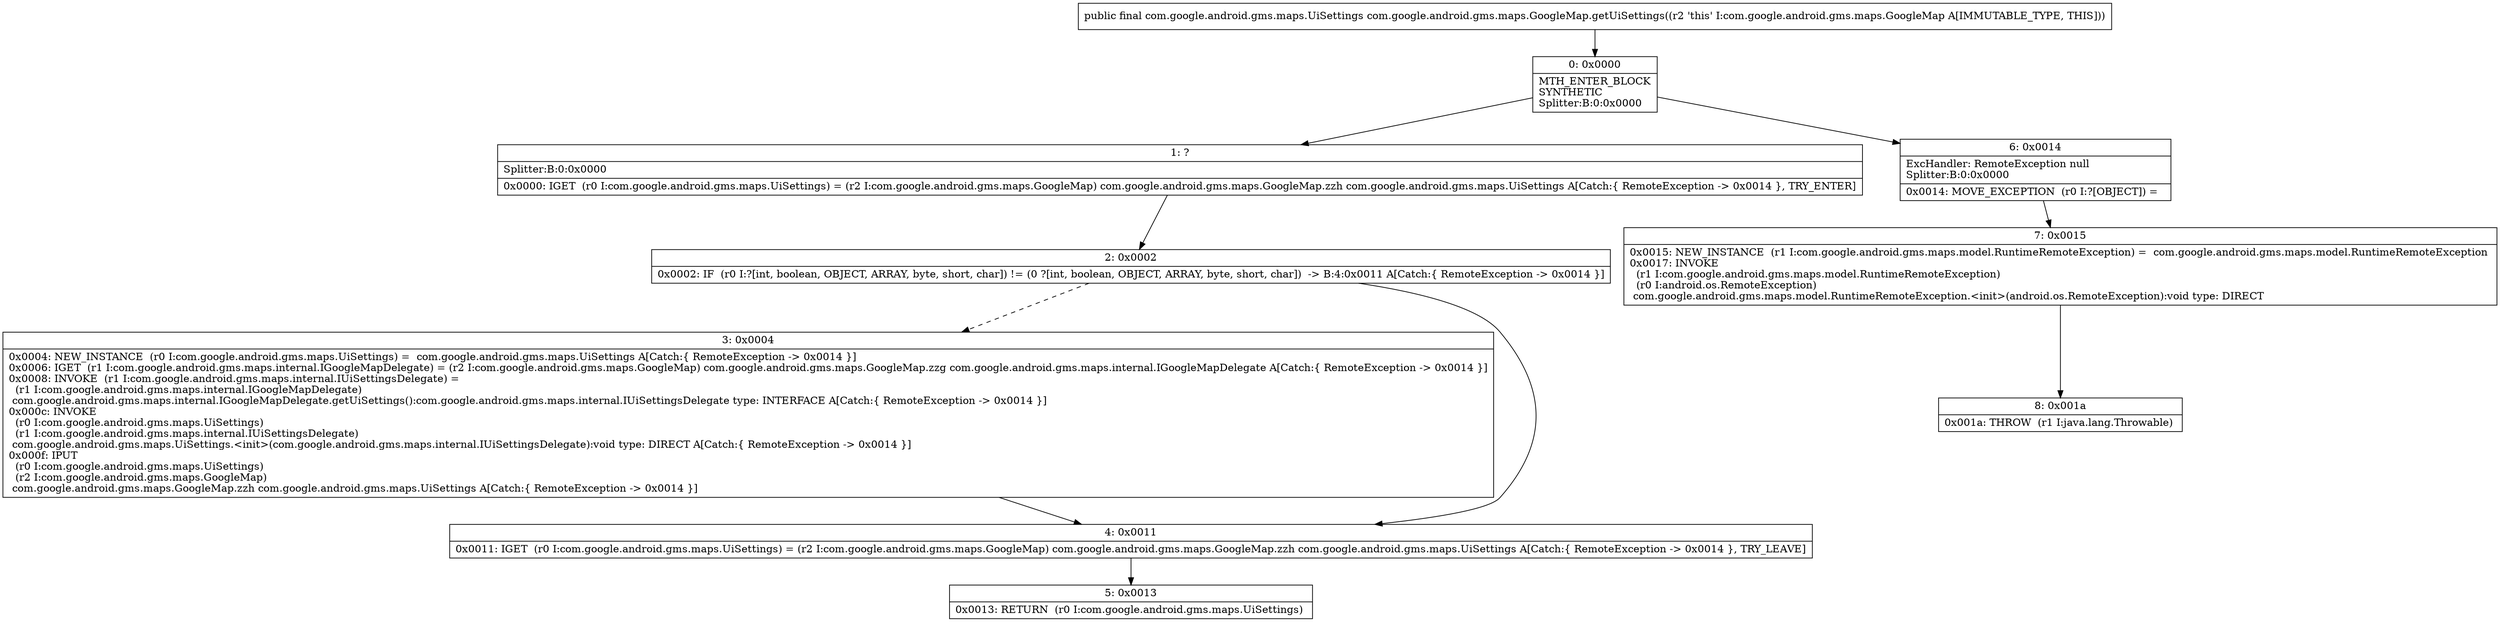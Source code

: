 digraph "CFG forcom.google.android.gms.maps.GoogleMap.getUiSettings()Lcom\/google\/android\/gms\/maps\/UiSettings;" {
Node_0 [shape=record,label="{0\:\ 0x0000|MTH_ENTER_BLOCK\lSYNTHETIC\lSplitter:B:0:0x0000\l}"];
Node_1 [shape=record,label="{1\:\ ?|Splitter:B:0:0x0000\l|0x0000: IGET  (r0 I:com.google.android.gms.maps.UiSettings) = (r2 I:com.google.android.gms.maps.GoogleMap) com.google.android.gms.maps.GoogleMap.zzh com.google.android.gms.maps.UiSettings A[Catch:\{ RemoteException \-\> 0x0014 \}, TRY_ENTER]\l}"];
Node_2 [shape=record,label="{2\:\ 0x0002|0x0002: IF  (r0 I:?[int, boolean, OBJECT, ARRAY, byte, short, char]) != (0 ?[int, boolean, OBJECT, ARRAY, byte, short, char])  \-\> B:4:0x0011 A[Catch:\{ RemoteException \-\> 0x0014 \}]\l}"];
Node_3 [shape=record,label="{3\:\ 0x0004|0x0004: NEW_INSTANCE  (r0 I:com.google.android.gms.maps.UiSettings) =  com.google.android.gms.maps.UiSettings A[Catch:\{ RemoteException \-\> 0x0014 \}]\l0x0006: IGET  (r1 I:com.google.android.gms.maps.internal.IGoogleMapDelegate) = (r2 I:com.google.android.gms.maps.GoogleMap) com.google.android.gms.maps.GoogleMap.zzg com.google.android.gms.maps.internal.IGoogleMapDelegate A[Catch:\{ RemoteException \-\> 0x0014 \}]\l0x0008: INVOKE  (r1 I:com.google.android.gms.maps.internal.IUiSettingsDelegate) = \l  (r1 I:com.google.android.gms.maps.internal.IGoogleMapDelegate)\l com.google.android.gms.maps.internal.IGoogleMapDelegate.getUiSettings():com.google.android.gms.maps.internal.IUiSettingsDelegate type: INTERFACE A[Catch:\{ RemoteException \-\> 0x0014 \}]\l0x000c: INVOKE  \l  (r0 I:com.google.android.gms.maps.UiSettings)\l  (r1 I:com.google.android.gms.maps.internal.IUiSettingsDelegate)\l com.google.android.gms.maps.UiSettings.\<init\>(com.google.android.gms.maps.internal.IUiSettingsDelegate):void type: DIRECT A[Catch:\{ RemoteException \-\> 0x0014 \}]\l0x000f: IPUT  \l  (r0 I:com.google.android.gms.maps.UiSettings)\l  (r2 I:com.google.android.gms.maps.GoogleMap)\l com.google.android.gms.maps.GoogleMap.zzh com.google.android.gms.maps.UiSettings A[Catch:\{ RemoteException \-\> 0x0014 \}]\l}"];
Node_4 [shape=record,label="{4\:\ 0x0011|0x0011: IGET  (r0 I:com.google.android.gms.maps.UiSettings) = (r2 I:com.google.android.gms.maps.GoogleMap) com.google.android.gms.maps.GoogleMap.zzh com.google.android.gms.maps.UiSettings A[Catch:\{ RemoteException \-\> 0x0014 \}, TRY_LEAVE]\l}"];
Node_5 [shape=record,label="{5\:\ 0x0013|0x0013: RETURN  (r0 I:com.google.android.gms.maps.UiSettings) \l}"];
Node_6 [shape=record,label="{6\:\ 0x0014|ExcHandler: RemoteException null\lSplitter:B:0:0x0000\l|0x0014: MOVE_EXCEPTION  (r0 I:?[OBJECT]) =  \l}"];
Node_7 [shape=record,label="{7\:\ 0x0015|0x0015: NEW_INSTANCE  (r1 I:com.google.android.gms.maps.model.RuntimeRemoteException) =  com.google.android.gms.maps.model.RuntimeRemoteException \l0x0017: INVOKE  \l  (r1 I:com.google.android.gms.maps.model.RuntimeRemoteException)\l  (r0 I:android.os.RemoteException)\l com.google.android.gms.maps.model.RuntimeRemoteException.\<init\>(android.os.RemoteException):void type: DIRECT \l}"];
Node_8 [shape=record,label="{8\:\ 0x001a|0x001a: THROW  (r1 I:java.lang.Throwable) \l}"];
MethodNode[shape=record,label="{public final com.google.android.gms.maps.UiSettings com.google.android.gms.maps.GoogleMap.getUiSettings((r2 'this' I:com.google.android.gms.maps.GoogleMap A[IMMUTABLE_TYPE, THIS])) }"];
MethodNode -> Node_0;
Node_0 -> Node_1;
Node_0 -> Node_6;
Node_1 -> Node_2;
Node_2 -> Node_3[style=dashed];
Node_2 -> Node_4;
Node_3 -> Node_4;
Node_4 -> Node_5;
Node_6 -> Node_7;
Node_7 -> Node_8;
}

